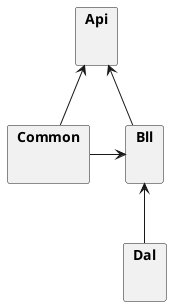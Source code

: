 @startuml
skinparam packageStyle rectangle
Common -up-> Api
Common -right-> Bll
Bll -up-> Api
Bll <-down- Dal

package Api {}
package Bll {}
package Dal {}
package Common {}
@enduml

@startuml
skinparam packageStyle rectangle
title DummyProject
Common -up-> Api
Common -right-> Bll
Common --> Dal
Bll -up-> Api
Bll <-down- Dal

package Api {}
package Bll {}
package Dal {}
package Common {
    class Result<T>
}
@enduml


@startuml
skinparam packageStyle rectangle
title DummyProject
Common -up-> Api
Common -up-> Bll
Common -up-> Dal
Bll -right-> Api
Bll <-left- Dal

package Api {}
package Bll {}
package Dal {}
package Common {
    class Result<T>
}
@enduml
